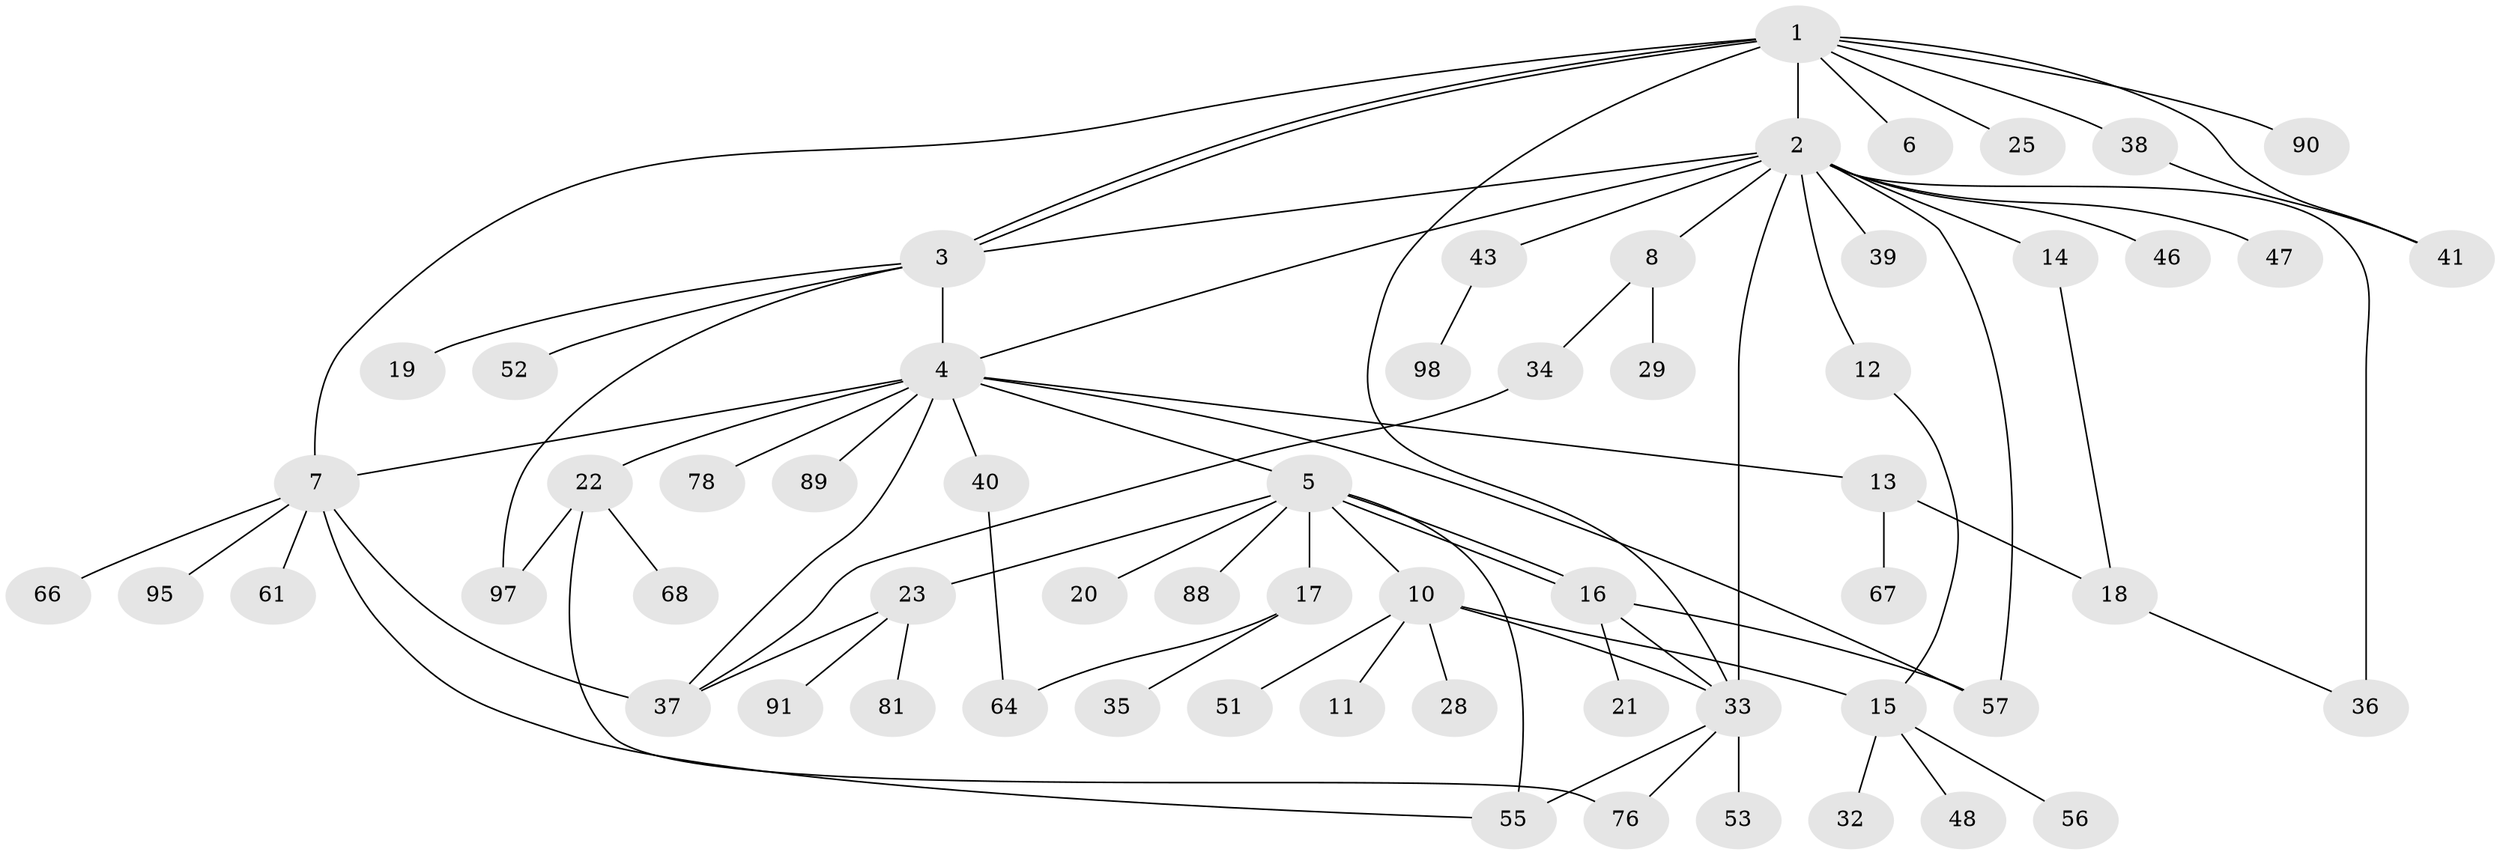 // original degree distribution, {11: 0.02, 6: 0.02, 7: 0.02, 9: 0.01, 1: 0.5, 3: 0.11, 19: 0.01, 5: 0.03, 2: 0.19, 4: 0.08, 8: 0.01}
// Generated by graph-tools (version 1.1) at 2025/18/03/04/25 18:18:05]
// undirected, 60 vertices, 81 edges
graph export_dot {
graph [start="1"]
  node [color=gray90,style=filled];
  1;
  2 [super="+9"];
  3;
  4;
  5;
  6;
  7;
  8;
  10 [super="+84"];
  11;
  12;
  13;
  14 [super="+59"];
  15 [super="+45+24"];
  16;
  17;
  18 [super="+44"];
  19;
  20;
  21;
  22;
  23;
  25;
  28;
  29;
  32;
  33 [super="+49+74+70+80"];
  34;
  35;
  36 [super="+42+50"];
  37 [super="+60+94+86"];
  38 [super="+58"];
  39;
  40;
  41;
  43;
  46;
  47;
  48;
  51;
  52 [super="+75+77"];
  53;
  55 [super="+71"];
  56;
  57 [super="+65"];
  61;
  64 [super="+99+79"];
  66;
  67 [super="+83"];
  68 [super="+73"];
  76;
  78;
  81;
  88;
  89;
  90;
  91;
  95;
  97;
  98;
  1 -- 2 [weight=2];
  1 -- 3;
  1 -- 3;
  1 -- 6;
  1 -- 7;
  1 -- 25;
  1 -- 33;
  1 -- 38;
  1 -- 41;
  1 -- 90;
  2 -- 3;
  2 -- 8;
  2 -- 43;
  2 -- 36 [weight=2];
  2 -- 33 [weight=2];
  2 -- 4;
  2 -- 39;
  2 -- 12;
  2 -- 46;
  2 -- 14 [weight=2];
  2 -- 47;
  2 -- 57;
  3 -- 4;
  3 -- 19;
  3 -- 52;
  3 -- 97;
  4 -- 5;
  4 -- 7;
  4 -- 13;
  4 -- 22;
  4 -- 37;
  4 -- 40;
  4 -- 57;
  4 -- 78;
  4 -- 89;
  5 -- 10;
  5 -- 16;
  5 -- 16;
  5 -- 17;
  5 -- 20;
  5 -- 23;
  5 -- 55;
  5 -- 88;
  7 -- 37;
  7 -- 61;
  7 -- 66;
  7 -- 95;
  7 -- 55;
  8 -- 29;
  8 -- 34;
  10 -- 11;
  10 -- 28;
  10 -- 51;
  10 -- 33;
  10 -- 15;
  12 -- 15;
  13 -- 18;
  13 -- 67;
  14 -- 18;
  15 -- 56;
  15 -- 48;
  15 -- 32;
  16 -- 21;
  16 -- 33;
  16 -- 57;
  17 -- 35;
  17 -- 64;
  18 -- 36;
  22 -- 68;
  22 -- 76;
  22 -- 97;
  23 -- 81;
  23 -- 91;
  23 -- 37;
  33 -- 55;
  33 -- 53;
  33 -- 76;
  34 -- 37;
  38 -- 41;
  40 -- 64;
  43 -- 98;
}
